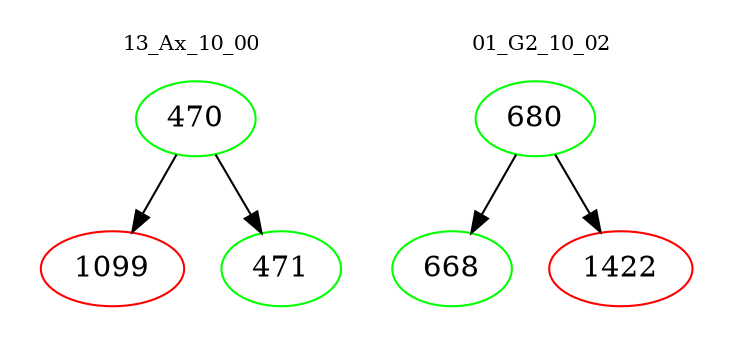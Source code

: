 digraph{
subgraph cluster_0 {
color = white
label = "13_Ax_10_00";
fontsize=10;
T0_470 [label="470", color="green"]
T0_470 -> T0_1099 [color="black"]
T0_1099 [label="1099", color="red"]
T0_470 -> T0_471 [color="black"]
T0_471 [label="471", color="green"]
}
subgraph cluster_1 {
color = white
label = "01_G2_10_02";
fontsize=10;
T1_680 [label="680", color="green"]
T1_680 -> T1_668 [color="black"]
T1_668 [label="668", color="green"]
T1_680 -> T1_1422 [color="black"]
T1_1422 [label="1422", color="red"]
}
}
